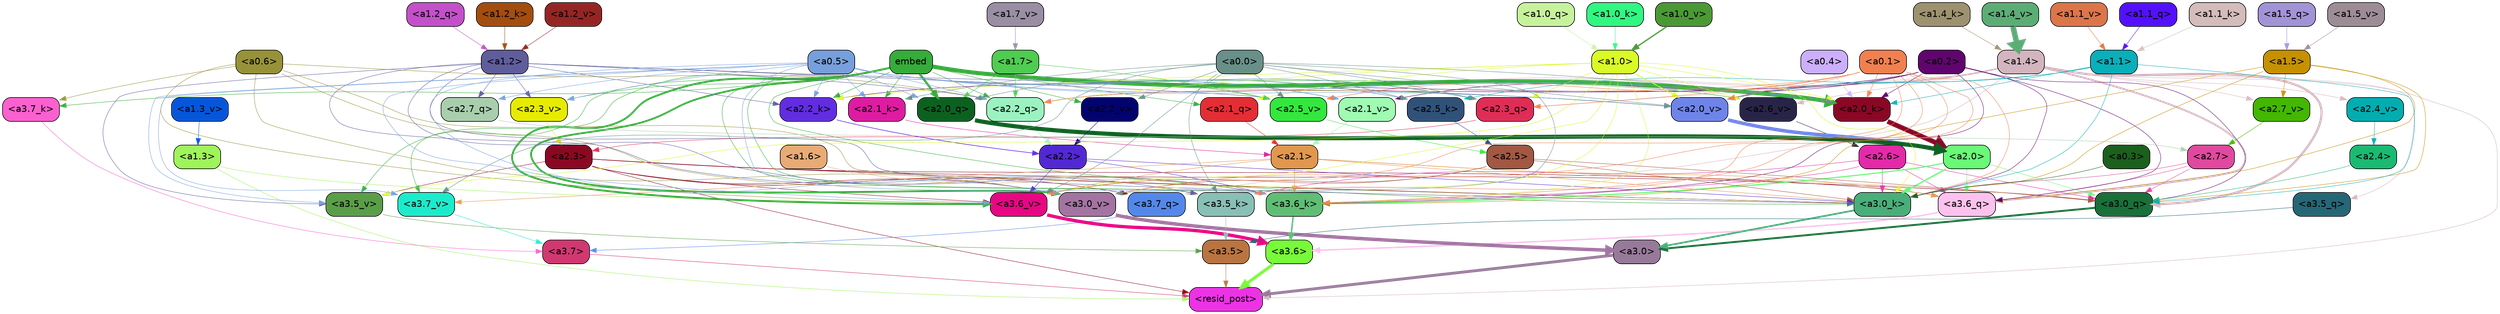 strict digraph "" {
	graph [bgcolor=transparent,
		layout=dot,
		overlap=false,
		splines=true
	];
	"<a3.7>"	[color=black,
		fillcolor="#d13870",
		fontname=Helvetica,
		shape=box,
		style="filled, rounded"];
	"<resid_post>"	[color=black,
		fillcolor="#ed32e6",
		fontname=Helvetica,
		shape=box,
		style="filled, rounded"];
	"<a3.7>" -> "<resid_post>"	[color="#d13870",
		penwidth=0.6239100098609924];
	"<a3.6>"	[color=black,
		fillcolor="#78fa3a",
		fontname=Helvetica,
		shape=box,
		style="filled, rounded"];
	"<a3.6>" -> "<resid_post>"	[color="#78fa3a",
		penwidth=4.569062113761902];
	"<a3.5>"	[color=black,
		fillcolor="#ba7441",
		fontname=Helvetica,
		shape=box,
		style="filled, rounded"];
	"<a3.5>" -> "<resid_post>"	[color="#ba7441",
		penwidth=0.6];
	"<a3.0>"	[color=black,
		fillcolor="#977a9a",
		fontname=Helvetica,
		shape=box,
		style="filled, rounded"];
	"<a3.0>" -> "<resid_post>"	[color="#977a9a",
		penwidth=4.283544182777405];
	"<a2.3>"	[color=black,
		fillcolor="#8b0823",
		fontname=Helvetica,
		shape=box,
		style="filled, rounded"];
	"<a2.3>" -> "<resid_post>"	[color="#8b0823",
		penwidth=0.6];
	"<a3.7_q>"	[color=black,
		fillcolor="#5388ea",
		fontname=Helvetica,
		shape=box,
		style="filled, rounded"];
	"<a2.3>" -> "<a3.7_q>"	[color="#8b0823",
		penwidth=0.6];
	"<a3.6_q>"	[color=black,
		fillcolor="#fdc1ed",
		fontname=Helvetica,
		shape=box,
		style="filled, rounded"];
	"<a2.3>" -> "<a3.6_q>"	[color="#8b0823",
		penwidth=0.6];
	"<a3.0_q>"	[color=black,
		fillcolor="#197039",
		fontname=Helvetica,
		shape=box,
		style="filled, rounded"];
	"<a2.3>" -> "<a3.0_q>"	[color="#8b0823",
		penwidth=0.6];
	"<a3.0_k>"	[color=black,
		fillcolor="#49ae79",
		fontname=Helvetica,
		shape=box,
		style="filled, rounded"];
	"<a2.3>" -> "<a3.0_k>"	[color="#8b0823",
		penwidth=0.6];
	"<a3.6_v>"	[color=black,
		fillcolor="#e70783",
		fontname=Helvetica,
		shape=box,
		style="filled, rounded"];
	"<a2.3>" -> "<a3.6_v>"	[color="#8b0823",
		penwidth=0.6];
	"<a3.5_v>"	[color=black,
		fillcolor="#5a9e48",
		fontname=Helvetica,
		shape=box,
		style="filled, rounded"];
	"<a2.3>" -> "<a3.5_v>"	[color="#8b0823",
		penwidth=0.6];
	"<a3.0_v>"	[color=black,
		fillcolor="#a373a2",
		fontname=Helvetica,
		shape=box,
		style="filled, rounded"];
	"<a2.3>" -> "<a3.0_v>"	[color="#8b0823",
		penwidth=0.6];
	"<a1.4>"	[color=black,
		fillcolor="#d3b5bf",
		fontname=Helvetica,
		shape=box,
		style="filled, rounded"];
	"<a1.4>" -> "<resid_post>"	[color="#d3b5bf",
		penwidth=0.6];
	"<a1.4>" -> "<a3.7_q>"	[color="#d3b5bf",
		penwidth=0.6];
	"<a1.4>" -> "<a3.6_q>"	[color="#d3b5bf",
		penwidth=2.7934007048606873];
	"<a3.5_q>"	[color=black,
		fillcolor="#256776",
		fontname=Helvetica,
		shape=box,
		style="filled, rounded"];
	"<a1.4>" -> "<a3.5_q>"	[color="#d3b5bf",
		penwidth=0.6];
	"<a1.4>" -> "<a3.0_q>"	[color="#d3b5bf",
		penwidth=3.340754985809326];
	"<a2.3_q>"	[color=black,
		fillcolor="#df2d56",
		fontname=Helvetica,
		shape=box,
		style="filled, rounded"];
	"<a1.4>" -> "<a2.3_q>"	[color="#d3b5bf",
		penwidth=0.6];
	"<a2.7_v>"	[color=black,
		fillcolor="#43b702",
		fontname=Helvetica,
		shape=box,
		style="filled, rounded"];
	"<a1.4>" -> "<a2.7_v>"	[color="#d3b5bf",
		penwidth=0.6];
	"<a2.6_v>"	[color=black,
		fillcolor="#282448",
		fontname=Helvetica,
		shape=box,
		style="filled, rounded"];
	"<a1.4>" -> "<a2.6_v>"	[color="#d3b5bf",
		penwidth=0.6];
	"<a2.5_v>"	[color=black,
		fillcolor="#33e73e",
		fontname=Helvetica,
		shape=box,
		style="filled, rounded"];
	"<a1.4>" -> "<a2.5_v>"	[color="#d3b5bf",
		penwidth=0.6];
	"<a2.4_v>"	[color=black,
		fillcolor="#02adb0",
		fontname=Helvetica,
		shape=box,
		style="filled, rounded"];
	"<a1.4>" -> "<a2.4_v>"	[color="#d3b5bf",
		penwidth=0.6];
	"<a2.1_v>"	[color=black,
		fillcolor="#9ffab2",
		fontname=Helvetica,
		shape=box,
		style="filled, rounded"];
	"<a1.4>" -> "<a2.1_v>"	[color="#d3b5bf",
		penwidth=0.6];
	"<a2.0_v>"	[color=black,
		fillcolor="#6f84e8",
		fontname=Helvetica,
		shape=box,
		style="filled, rounded"];
	"<a1.4>" -> "<a2.0_v>"	[color="#d3b5bf",
		penwidth=2.268759250640869];
	"<a1.3>"	[color=black,
		fillcolor="#9ff45c",
		fontname=Helvetica,
		shape=box,
		style="filled, rounded"];
	"<a1.3>" -> "<resid_post>"	[color="#9ff45c",
		penwidth=0.6];
	"<a1.3>" -> "<a3.6_v>"	[color="#9ff45c",
		penwidth=0.6];
	"<a3.7_q>" -> "<a3.7>"	[color="#5388ea",
		penwidth=0.6];
	"<a3.6_q>" -> "<a3.6>"	[color="#fdc1ed",
		penwidth=2.0347584784030914];
	"<a3.5_q>" -> "<a3.5>"	[color="#256776",
		penwidth=0.6];
	"<a3.0_q>" -> "<a3.0>"	[color="#197039",
		penwidth=2.8635367155075073];
	"<a3.7_k>"	[color=black,
		fillcolor="#fb60cf",
		fontname=Helvetica,
		shape=box,
		style="filled, rounded"];
	"<a3.7_k>" -> "<a3.7>"	[color="#fb60cf",
		penwidth=0.6];
	"<a3.6_k>"	[color=black,
		fillcolor="#5fbe74",
		fontname=Helvetica,
		shape=box,
		style="filled, rounded"];
	"<a3.6_k>" -> "<a3.6>"	[color="#5fbe74",
		penwidth=2.1760786175727844];
	"<a3.5_k>"	[color=black,
		fillcolor="#88bfb6",
		fontname=Helvetica,
		shape=box,
		style="filled, rounded"];
	"<a3.5_k>" -> "<a3.5>"	[color="#88bfb6",
		penwidth=0.6];
	"<a3.0_k>" -> "<a3.0>"	[color="#49ae79",
		penwidth=2.632905662059784];
	"<a3.7_v>"	[color=black,
		fillcolor="#1cebcb",
		fontname=Helvetica,
		shape=box,
		style="filled, rounded"];
	"<a3.7_v>" -> "<a3.7>"	[color="#1cebcb",
		penwidth=0.6];
	"<a3.6_v>" -> "<a3.6>"	[color="#e70783",
		penwidth=4.981305837631226];
	"<a3.5_v>" -> "<a3.5>"	[color="#5a9e48",
		penwidth=0.6];
	"<a3.0_v>" -> "<a3.0>"	[color="#a373a2",
		penwidth=5.168330669403076];
	"<a2.7>"	[color=black,
		fillcolor="#e0499f",
		fontname=Helvetica,
		shape=box,
		style="filled, rounded"];
	"<a2.7>" -> "<a3.6_q>"	[color="#e0499f",
		penwidth=0.6];
	"<a2.7>" -> "<a3.0_q>"	[color="#e0499f",
		penwidth=0.6];
	"<a2.7>" -> "<a3.0_k>"	[color="#e0499f",
		penwidth=0.6];
	"<a2.6>"	[color=black,
		fillcolor="#e42aa9",
		fontname=Helvetica,
		shape=box,
		style="filled, rounded"];
	"<a2.6>" -> "<a3.6_q>"	[color="#e42aa9",
		penwidth=0.6];
	"<a2.6>" -> "<a3.0_q>"	[color="#e42aa9",
		penwidth=0.6];
	"<a2.6>" -> "<a3.6_k>"	[color="#e42aa9",
		penwidth=0.6];
	"<a2.6>" -> "<a3.5_k>"	[color="#e42aa9",
		penwidth=0.6];
	"<a2.6>" -> "<a3.0_k>"	[color="#e42aa9",
		penwidth=0.6];
	"<a2.1>"	[color=black,
		fillcolor="#e2974e",
		fontname=Helvetica,
		shape=box,
		style="filled, rounded"];
	"<a2.1>" -> "<a3.6_q>"	[color="#e2974e",
		penwidth=0.6];
	"<a2.1>" -> "<a3.0_q>"	[color="#e2974e",
		penwidth=0.6];
	"<a2.1>" -> "<a3.6_k>"	[color="#e2974e",
		penwidth=0.6];
	"<a2.1>" -> "<a3.0_k>"	[color="#e2974e",
		penwidth=0.6];
	"<a2.1>" -> "<a3.7_v>"	[color="#e2974e",
		penwidth=0.6];
	"<a2.1>" -> "<a3.6_v>"	[color="#e2974e",
		penwidth=0.6];
	"<a2.0>"	[color=black,
		fillcolor="#69f977",
		fontname=Helvetica,
		shape=box,
		style="filled, rounded"];
	"<a2.0>" -> "<a3.6_q>"	[color="#69f977",
		penwidth=0.6];
	"<a2.0>" -> "<a3.0_q>"	[color="#69f977",
		penwidth=0.6];
	"<a2.0>" -> "<a3.6_k>"	[color="#69f977",
		penwidth=1.6382827460765839];
	"<a2.0>" -> "<a3.0_k>"	[color="#69f977",
		penwidth=2.161143198609352];
	"<a1.5>"	[color=black,
		fillcolor="#c69101",
		fontname=Helvetica,
		shape=box,
		style="filled, rounded"];
	"<a1.5>" -> "<a3.6_q>"	[color="#c69101",
		penwidth=0.6];
	"<a1.5>" -> "<a3.0_q>"	[color="#c69101",
		penwidth=0.6];
	"<a1.5>" -> "<a3.6_k>"	[color="#c69101",
		penwidth=0.6];
	"<a1.5>" -> "<a3.0_k>"	[color="#c69101",
		penwidth=0.6];
	"<a1.5>" -> "<a2.7_v>"	[color="#c69101",
		penwidth=0.6];
	"<a0.2>"	[color=black,
		fillcolor="#60056d",
		fontname=Helvetica,
		shape=box,
		style="filled, rounded"];
	"<a0.2>" -> "<a3.6_q>"	[color="#60056d",
		penwidth=0.6];
	"<a0.2>" -> "<a3.0_q>"	[color="#60056d",
		penwidth=0.6];
	"<a0.2>" -> "<a3.6_k>"	[color="#60056d",
		penwidth=0.6];
	"<a0.2>" -> "<a3.0_k>"	[color="#60056d",
		penwidth=0.6];
	"<a2.2_q>"	[color=black,
		fillcolor="#9bf2c0",
		fontname=Helvetica,
		shape=box,
		style="filled, rounded"];
	"<a0.2>" -> "<a2.2_q>"	[color="#60056d",
		penwidth=0.6];
	"<a2.2_k>"	[color=black,
		fillcolor="#622ce1",
		fontname=Helvetica,
		shape=box,
		style="filled, rounded"];
	"<a0.2>" -> "<a2.2_k>"	[color="#60056d",
		penwidth=0.6];
	"<a2.0_k>"	[color=black,
		fillcolor="#8a0726",
		fontname=Helvetica,
		shape=box,
		style="filled, rounded"];
	"<a0.2>" -> "<a2.0_k>"	[color="#60056d",
		penwidth=0.6];
	"<a0.2>" -> "<a2.1_v>"	[color="#60056d",
		penwidth=0.6];
	"<a0.2>" -> "<a2.0_v>"	[color="#60056d",
		penwidth=0.6];
	"<a2.5>"	[color=black,
		fillcolor="#a25842",
		fontname=Helvetica,
		shape=box,
		style="filled, rounded"];
	"<a2.5>" -> "<a3.0_q>"	[color="#a25842",
		penwidth=0.6];
	"<a2.5>" -> "<a3.0_k>"	[color="#a25842",
		penwidth=0.6];
	"<a2.5>" -> "<a3.6_v>"	[color="#a25842",
		penwidth=0.6];
	"<a2.5>" -> "<a3.0_v>"	[color="#a25842",
		penwidth=0.6];
	"<a2.4>"	[color=black,
		fillcolor="#1aba73",
		fontname=Helvetica,
		shape=box,
		style="filled, rounded"];
	"<a2.4>" -> "<a3.0_q>"	[color="#1aba73",
		penwidth=0.6];
	"<a1.1>"	[color=black,
		fillcolor="#09afb9",
		fontname=Helvetica,
		shape=box,
		style="filled, rounded"];
	"<a1.1>" -> "<a3.0_q>"	[color="#09afb9",
		penwidth=0.6];
	"<a1.1>" -> "<a3.0_k>"	[color="#09afb9",
		penwidth=0.6];
	"<a2.5_k>"	[color=black,
		fillcolor="#305279",
		fontname=Helvetica,
		shape=box,
		style="filled, rounded"];
	"<a1.1>" -> "<a2.5_k>"	[color="#09afb9",
		penwidth=0.6];
	"<a1.1>" -> "<a2.0_k>"	[color="#09afb9",
		penwidth=0.6];
	"<a1.1>" -> "<a2.0_v>"	[color="#09afb9",
		penwidth=0.6];
	"<a0.6>"	[color=black,
		fillcolor="#979239",
		fontname=Helvetica,
		shape=box,
		style="filled, rounded"];
	"<a0.6>" -> "<a3.7_k>"	[color="#979239",
		penwidth=0.6];
	"<a0.6>" -> "<a3.6_k>"	[color="#979239",
		penwidth=0.6];
	"<a0.6>" -> "<a3.0_k>"	[color="#979239",
		penwidth=0.6];
	"<a0.6>" -> "<a3.6_v>"	[color="#979239",
		penwidth=0.6];
	"<a0.6>" -> "<a3.0_v>"	[color="#979239",
		penwidth=0.6];
	"<a0.6>" -> "<a2.2_q>"	[color="#979239",
		penwidth=0.6];
	embed	[color=black,
		fillcolor="#36ac3a",
		fontname=Helvetica,
		shape=box,
		style="filled, rounded"];
	embed -> "<a3.7_k>"	[color="#36ac3a",
		penwidth=0.6];
	embed -> "<a3.6_k>"	[color="#36ac3a",
		penwidth=0.6];
	embed -> "<a3.5_k>"	[color="#36ac3a",
		penwidth=0.6];
	embed -> "<a3.0_k>"	[color="#36ac3a",
		penwidth=0.6];
	embed -> "<a3.7_v>"	[color="#36ac3a",
		penwidth=0.6];
	embed -> "<a3.6_v>"	[color="#36ac3a",
		penwidth=2.7825746536254883];
	embed -> "<a3.5_v>"	[color="#36ac3a",
		penwidth=0.6];
	embed -> "<a3.0_v>"	[color="#36ac3a",
		penwidth=2.6950180530548096];
	embed -> "<a2.3_q>"	[color="#36ac3a",
		penwidth=0.6];
	embed -> "<a2.2_q>"	[color="#36ac3a",
		penwidth=0.6];
	"<a2.1_q>"	[color=black,
		fillcolor="#e42d34",
		fontname=Helvetica,
		shape=box,
		style="filled, rounded"];
	embed -> "<a2.1_q>"	[color="#36ac3a",
		penwidth=0.6];
	"<a2.0_q>"	[color=black,
		fillcolor="#0c6120",
		fontname=Helvetica,
		shape=box,
		style="filled, rounded"];
	embed -> "<a2.0_q>"	[color="#36ac3a",
		penwidth=3.305941343307495];
	embed -> "<a2.5_k>"	[color="#36ac3a",
		penwidth=0.6];
	embed -> "<a2.2_k>"	[color="#36ac3a",
		penwidth=0.6698317527770996];
	"<a2.1_k>"	[color=black,
		fillcolor="#df1ba1",
		fontname=Helvetica,
		shape=box,
		style="filled, rounded"];
	embed -> "<a2.1_k>"	[color="#36ac3a",
		penwidth=0.6];
	embed -> "<a2.0_k>"	[color="#36ac3a",
		penwidth=6.12570995092392];
	embed -> "<a2.6_v>"	[color="#36ac3a",
		penwidth=0.6];
	embed -> "<a2.5_v>"	[color="#36ac3a",
		penwidth=0.6];
	"<a2.3_v>"	[color=black,
		fillcolor="#e7eb00",
		fontname=Helvetica,
		shape=box,
		style="filled, rounded"];
	embed -> "<a2.3_v>"	[color="#36ac3a",
		penwidth=0.6];
	"<a2.2_v>"	[color=black,
		fillcolor="#02036e",
		fontname=Helvetica,
		shape=box,
		style="filled, rounded"];
	embed -> "<a2.2_v>"	[color="#36ac3a",
		penwidth=0.6];
	embed -> "<a2.1_v>"	[color="#36ac3a",
		penwidth=0.6];
	embed -> "<a2.0_v>"	[color="#36ac3a",
		penwidth=0.6];
	"<a2.2>"	[color=black,
		fillcolor="#5228d4",
		fontname=Helvetica,
		shape=box,
		style="filled, rounded"];
	"<a2.2>" -> "<a3.6_k>"	[color="#5228d4",
		penwidth=0.6];
	"<a2.2>" -> "<a3.0_k>"	[color="#5228d4",
		penwidth=0.6];
	"<a2.2>" -> "<a3.6_v>"	[color="#5228d4",
		penwidth=0.6];
	"<a1.6>"	[color=black,
		fillcolor="#e8ab76",
		fontname=Helvetica,
		shape=box,
		style="filled, rounded"];
	"<a1.6>" -> "<a3.6_k>"	[color="#e8ab76",
		penwidth=0.6];
	"<a1.2>"	[color=black,
		fillcolor="#5f5d9c",
		fontname=Helvetica,
		shape=box,
		style="filled, rounded"];
	"<a1.2>" -> "<a3.6_k>"	[color="#5f5d9c",
		penwidth=0.6];
	"<a1.2>" -> "<a3.5_k>"	[color="#5f5d9c",
		penwidth=0.6];
	"<a1.2>" -> "<a3.0_k>"	[color="#5f5d9c",
		penwidth=0.6];
	"<a1.2>" -> "<a3.5_v>"	[color="#5f5d9c",
		penwidth=0.6];
	"<a2.7_q>"	[color=black,
		fillcolor="#a9cead",
		fontname=Helvetica,
		shape=box,
		style="filled, rounded"];
	"<a1.2>" -> "<a2.7_q>"	[color="#5f5d9c",
		penwidth=0.6];
	"<a1.2>" -> "<a2.2_q>"	[color="#5f5d9c",
		penwidth=0.6];
	"<a1.2>" -> "<a2.2_k>"	[color="#5f5d9c",
		penwidth=0.6];
	"<a1.2>" -> "<a2.5_v>"	[color="#5f5d9c",
		penwidth=0.6];
	"<a1.2>" -> "<a2.3_v>"	[color="#5f5d9c",
		penwidth=0.6];
	"<a1.2>" -> "<a2.0_v>"	[color="#5f5d9c",
		penwidth=0.6];
	"<a1.0>"	[color=black,
		fillcolor="#dafa28",
		fontname=Helvetica,
		shape=box,
		style="filled, rounded"];
	"<a1.0>" -> "<a3.6_k>"	[color="#dafa28",
		penwidth=0.6];
	"<a1.0>" -> "<a3.0_k>"	[color="#dafa28",
		penwidth=0.6];
	"<a1.0>" -> "<a3.6_v>"	[color="#dafa28",
		penwidth=0.6];
	"<a1.0>" -> "<a3.5_v>"	[color="#dafa28",
		penwidth=0.6];
	"<a1.0>" -> "<a3.0_v>"	[color="#dafa28",
		penwidth=0.6];
	"<a1.0>" -> "<a2.3_q>"	[color="#dafa28",
		penwidth=0.6];
	"<a1.0>" -> "<a2.2_q>"	[color="#dafa28",
		penwidth=0.6];
	"<a1.0>" -> "<a2.1_q>"	[color="#dafa28",
		penwidth=0.6];
	"<a1.0>" -> "<a2.2_k>"	[color="#dafa28",
		penwidth=0.6];
	"<a1.0>" -> "<a2.0_k>"	[color="#dafa28",
		penwidth=0.6];
	"<a1.0>" -> "<a2.6_v>"	[color="#dafa28",
		penwidth=0.6];
	"<a1.0>" -> "<a2.0_v>"	[color="#dafa28",
		penwidth=1.2213096618652344];
	"<a0.5>"	[color=black,
		fillcolor="#779fdc",
		fontname=Helvetica,
		shape=box,
		style="filled, rounded"];
	"<a0.5>" -> "<a3.6_k>"	[color="#779fdc",
		penwidth=0.6];
	"<a0.5>" -> "<a3.7_v>"	[color="#779fdc",
		penwidth=0.6];
	"<a0.5>" -> "<a3.6_v>"	[color="#779fdc",
		penwidth=0.6];
	"<a0.5>" -> "<a3.5_v>"	[color="#779fdc",
		penwidth=0.6];
	"<a0.5>" -> "<a3.0_v>"	[color="#779fdc",
		penwidth=0.6];
	"<a0.5>" -> "<a2.7_q>"	[color="#779fdc",
		penwidth=0.6];
	"<a0.5>" -> "<a2.3_q>"	[color="#779fdc",
		penwidth=0.6];
	"<a0.5>" -> "<a2.2_q>"	[color="#779fdc",
		penwidth=0.6];
	"<a0.5>" -> "<a2.0_q>"	[color="#779fdc",
		penwidth=0.6];
	"<a0.5>" -> "<a2.5_k>"	[color="#779fdc",
		penwidth=0.6];
	"<a0.5>" -> "<a2.2_k>"	[color="#779fdc",
		penwidth=0.6];
	"<a0.5>" -> "<a2.1_k>"	[color="#779fdc",
		penwidth=0.6];
	"<a0.5>" -> "<a2.0_k>"	[color="#779fdc",
		penwidth=0.6900839805603027];
	"<a0.5>" -> "<a2.3_v>"	[color="#779fdc",
		penwidth=0.6];
	"<a0.5>" -> "<a2.1_v>"	[color="#779fdc",
		penwidth=0.6];
	"<a0.5>" -> "<a2.0_v>"	[color="#779fdc",
		penwidth=0.6];
	"<a0.1>"	[color=black,
		fillcolor="#f18051",
		fontname=Helvetica,
		shape=box,
		style="filled, rounded"];
	"<a0.1>" -> "<a3.6_k>"	[color="#f18051",
		penwidth=0.6];
	"<a0.1>" -> "<a3.5_k>"	[color="#f18051",
		penwidth=0.6];
	"<a0.1>" -> "<a3.0_k>"	[color="#f18051",
		penwidth=0.6];
	"<a0.1>" -> "<a3.6_v>"	[color="#f18051",
		penwidth=0.6];
	"<a0.1>" -> "<a3.0_v>"	[color="#f18051",
		penwidth=0.6];
	"<a0.1>" -> "<a2.3_q>"	[color="#f18051",
		penwidth=0.6];
	"<a0.1>" -> "<a2.2_q>"	[color="#f18051",
		penwidth=0.6];
	"<a0.1>" -> "<a2.0_k>"	[color="#f18051",
		penwidth=0.6];
	"<a0.1>" -> "<a2.5_v>"	[color="#f18051",
		penwidth=0.6];
	"<a0.1>" -> "<a2.0_v>"	[color="#f18051",
		penwidth=0.6];
	"<a0.0>"	[color=black,
		fillcolor="#689089",
		fontname=Helvetica,
		shape=box,
		style="filled, rounded"];
	"<a0.0>" -> "<a3.5_k>"	[color="#689089",
		penwidth=0.6];
	"<a0.0>" -> "<a3.7_v>"	[color="#689089",
		penwidth=0.6];
	"<a0.0>" -> "<a3.6_v>"	[color="#689089",
		penwidth=0.6];
	"<a0.0>" -> "<a3.0_v>"	[color="#689089",
		penwidth=0.6];
	"<a0.0>" -> "<a2.3_q>"	[color="#689089",
		penwidth=0.6];
	"<a0.0>" -> "<a2.0_q>"	[color="#689089",
		penwidth=0.6];
	"<a0.0>" -> "<a2.5_k>"	[color="#689089",
		penwidth=0.6];
	"<a0.0>" -> "<a2.1_k>"	[color="#689089",
		penwidth=0.6];
	"<a0.0>" -> "<a2.0_k>"	[color="#689089",
		penwidth=0.6];
	"<a0.0>" -> "<a2.5_v>"	[color="#689089",
		penwidth=0.6];
	"<a0.0>" -> "<a2.2_v>"	[color="#689089",
		penwidth=0.6];
	"<a0.0>" -> "<a2.0_v>"	[color="#689089",
		penwidth=0.6];
	"<a0.3>"	[color=black,
		fillcolor="#1c601d",
		fontname=Helvetica,
		shape=box,
		style="filled, rounded"];
	"<a0.3>" -> "<a3.0_k>"	[color="#1c601d",
		penwidth=0.6];
	"<a2.7_q>" -> "<a2.7>"	[color="#a9cead",
		penwidth=0.6];
	"<a2.3_q>" -> "<a2.3>"	[color="#df2d56",
		penwidth=0.6];
	"<a2.2_q>" -> "<a2.2>"	[color="#9bf2c0",
		penwidth=0.7553567886352539];
	"<a2.1_q>" -> "<a2.1>"	[color="#e42d34",
		penwidth=0.6];
	"<a2.0_q>" -> "<a2.0>"	[color="#0c6120",
		penwidth=6.256794691085815];
	"<a2.5_k>" -> "<a2.5>"	[color="#305279",
		penwidth=0.6];
	"<a2.2_k>" -> "<a2.2>"	[color="#622ce1",
		penwidth=0.8854708671569824];
	"<a2.1_k>" -> "<a2.1>"	[color="#df1ba1",
		penwidth=0.6];
	"<a2.0_k>" -> "<a2.0>"	[color="#8a0726",
		penwidth=7.231504917144775];
	"<a2.7_v>" -> "<a2.7>"	[color="#43b702",
		penwidth=0.6];
	"<a2.6_v>" -> "<a2.6>"	[color="#282448",
		penwidth=0.6];
	"<a2.5_v>" -> "<a2.5>"	[color="#33e73e",
		penwidth=0.6];
	"<a2.4_v>" -> "<a2.4>"	[color="#02adb0",
		penwidth=0.6];
	"<a2.3_v>" -> "<a2.3>"	[color="#e7eb00",
		penwidth=0.6];
	"<a2.2_v>" -> "<a2.2>"	[color="#02036e",
		penwidth=0.6];
	"<a2.1_v>" -> "<a2.1>"	[color="#9ffab2",
		penwidth=0.6];
	"<a2.0_v>" -> "<a2.0>"	[color="#6f84e8",
		penwidth=5.231471925973892];
	"<a1.7>"	[color=black,
		fillcolor="#4fcc51",
		fontname=Helvetica,
		shape=box,
		style="filled, rounded"];
	"<a1.7>" -> "<a2.2_q>"	[color="#4fcc51",
		penwidth=0.6];
	"<a1.7>" -> "<a2.0_q>"	[color="#4fcc51",
		penwidth=0.6];
	"<a1.7>" -> "<a2.5_v>"	[color="#4fcc51",
		penwidth=0.6];
	"<a0.4>"	[color=black,
		fillcolor="#ccaffb",
		fontname=Helvetica,
		shape=box,
		style="filled, rounded"];
	"<a0.4>" -> "<a2.0_k>"	[color="#ccaffb",
		penwidth=0.6];
	"<a1.5_q>"	[color=black,
		fillcolor="#a293d7",
		fontname=Helvetica,
		shape=box,
		style="filled, rounded"];
	"<a1.5_q>" -> "<a1.5>"	[color="#a293d7",
		penwidth=0.6];
	"<a1.2_q>"	[color=black,
		fillcolor="#c350c9",
		fontname=Helvetica,
		shape=box,
		style="filled, rounded"];
	"<a1.2_q>" -> "<a1.2>"	[color="#c350c9",
		penwidth=0.6];
	"<a1.1_q>"	[color=black,
		fillcolor="#5310fc",
		fontname=Helvetica,
		shape=box,
		style="filled, rounded"];
	"<a1.1_q>" -> "<a1.1>"	[color="#5310fc",
		penwidth=0.6];
	"<a1.0_q>"	[color=black,
		fillcolor="#c7f29c",
		fontname=Helvetica,
		shape=box,
		style="filled, rounded"];
	"<a1.0_q>" -> "<a1.0>"	[color="#c7f29c",
		penwidth=0.6];
	"<a1.4_k>"	[color=black,
		fillcolor="#9d916f",
		fontname=Helvetica,
		shape=box,
		style="filled, rounded"];
	"<a1.4_k>" -> "<a1.4>"	[color="#9d916f",
		penwidth=0.6];
	"<a1.2_k>"	[color=black,
		fillcolor="#a34d0e",
		fontname=Helvetica,
		shape=box,
		style="filled, rounded"];
	"<a1.2_k>" -> "<a1.2>"	[color="#a34d0e",
		penwidth=0.6];
	"<a1.1_k>"	[color=black,
		fillcolor="#d3bcba",
		fontname=Helvetica,
		shape=box,
		style="filled, rounded"];
	"<a1.1_k>" -> "<a1.1>"	[color="#d3bcba",
		penwidth=0.6];
	"<a1.0_k>"	[color=black,
		fillcolor="#30f781",
		fontname=Helvetica,
		shape=box,
		style="filled, rounded"];
	"<a1.0_k>" -> "<a1.0>"	[color="#30f781",
		penwidth=0.6];
	"<a1.7_v>"	[color=black,
		fillcolor="#998ea3",
		fontname=Helvetica,
		shape=box,
		style="filled, rounded"];
	"<a1.7_v>" -> "<a1.7>"	[color="#998ea3",
		penwidth=0.6];
	"<a1.5_v>"	[color=black,
		fillcolor="#9d8c96",
		fontname=Helvetica,
		shape=box,
		style="filled, rounded"];
	"<a1.5_v>" -> "<a1.5>"	[color="#9d8c96",
		penwidth=0.6];
	"<a1.4_v>"	[color=black,
		fillcolor="#5cad75",
		fontname=Helvetica,
		shape=box,
		style="filled, rounded"];
	"<a1.4_v>" -> "<a1.4>"	[color="#5cad75",
		penwidth=8.36684274673462];
	"<a1.3_v>"	[color=black,
		fillcolor="#0656db",
		fontname=Helvetica,
		shape=box,
		style="filled, rounded"];
	"<a1.3_v>" -> "<a1.3>"	[color="#0656db",
		penwidth=0.6];
	"<a1.2_v>"	[color=black,
		fillcolor="#952524",
		fontname=Helvetica,
		shape=box,
		style="filled, rounded"];
	"<a1.2_v>" -> "<a1.2>"	[color="#952524",
		penwidth=0.6];
	"<a1.1_v>"	[color=black,
		fillcolor="#dc754a",
		fontname=Helvetica,
		shape=box,
		style="filled, rounded"];
	"<a1.1_v>" -> "<a1.1>"	[color="#dc754a",
		penwidth=0.6];
	"<a1.0_v>"	[color=black,
		fillcolor="#4a9935",
		fontname=Helvetica,
		shape=box,
		style="filled, rounded"];
	"<a1.0_v>" -> "<a1.0>"	[color="#4a9935",
		penwidth=1.9665732383728027];
}
